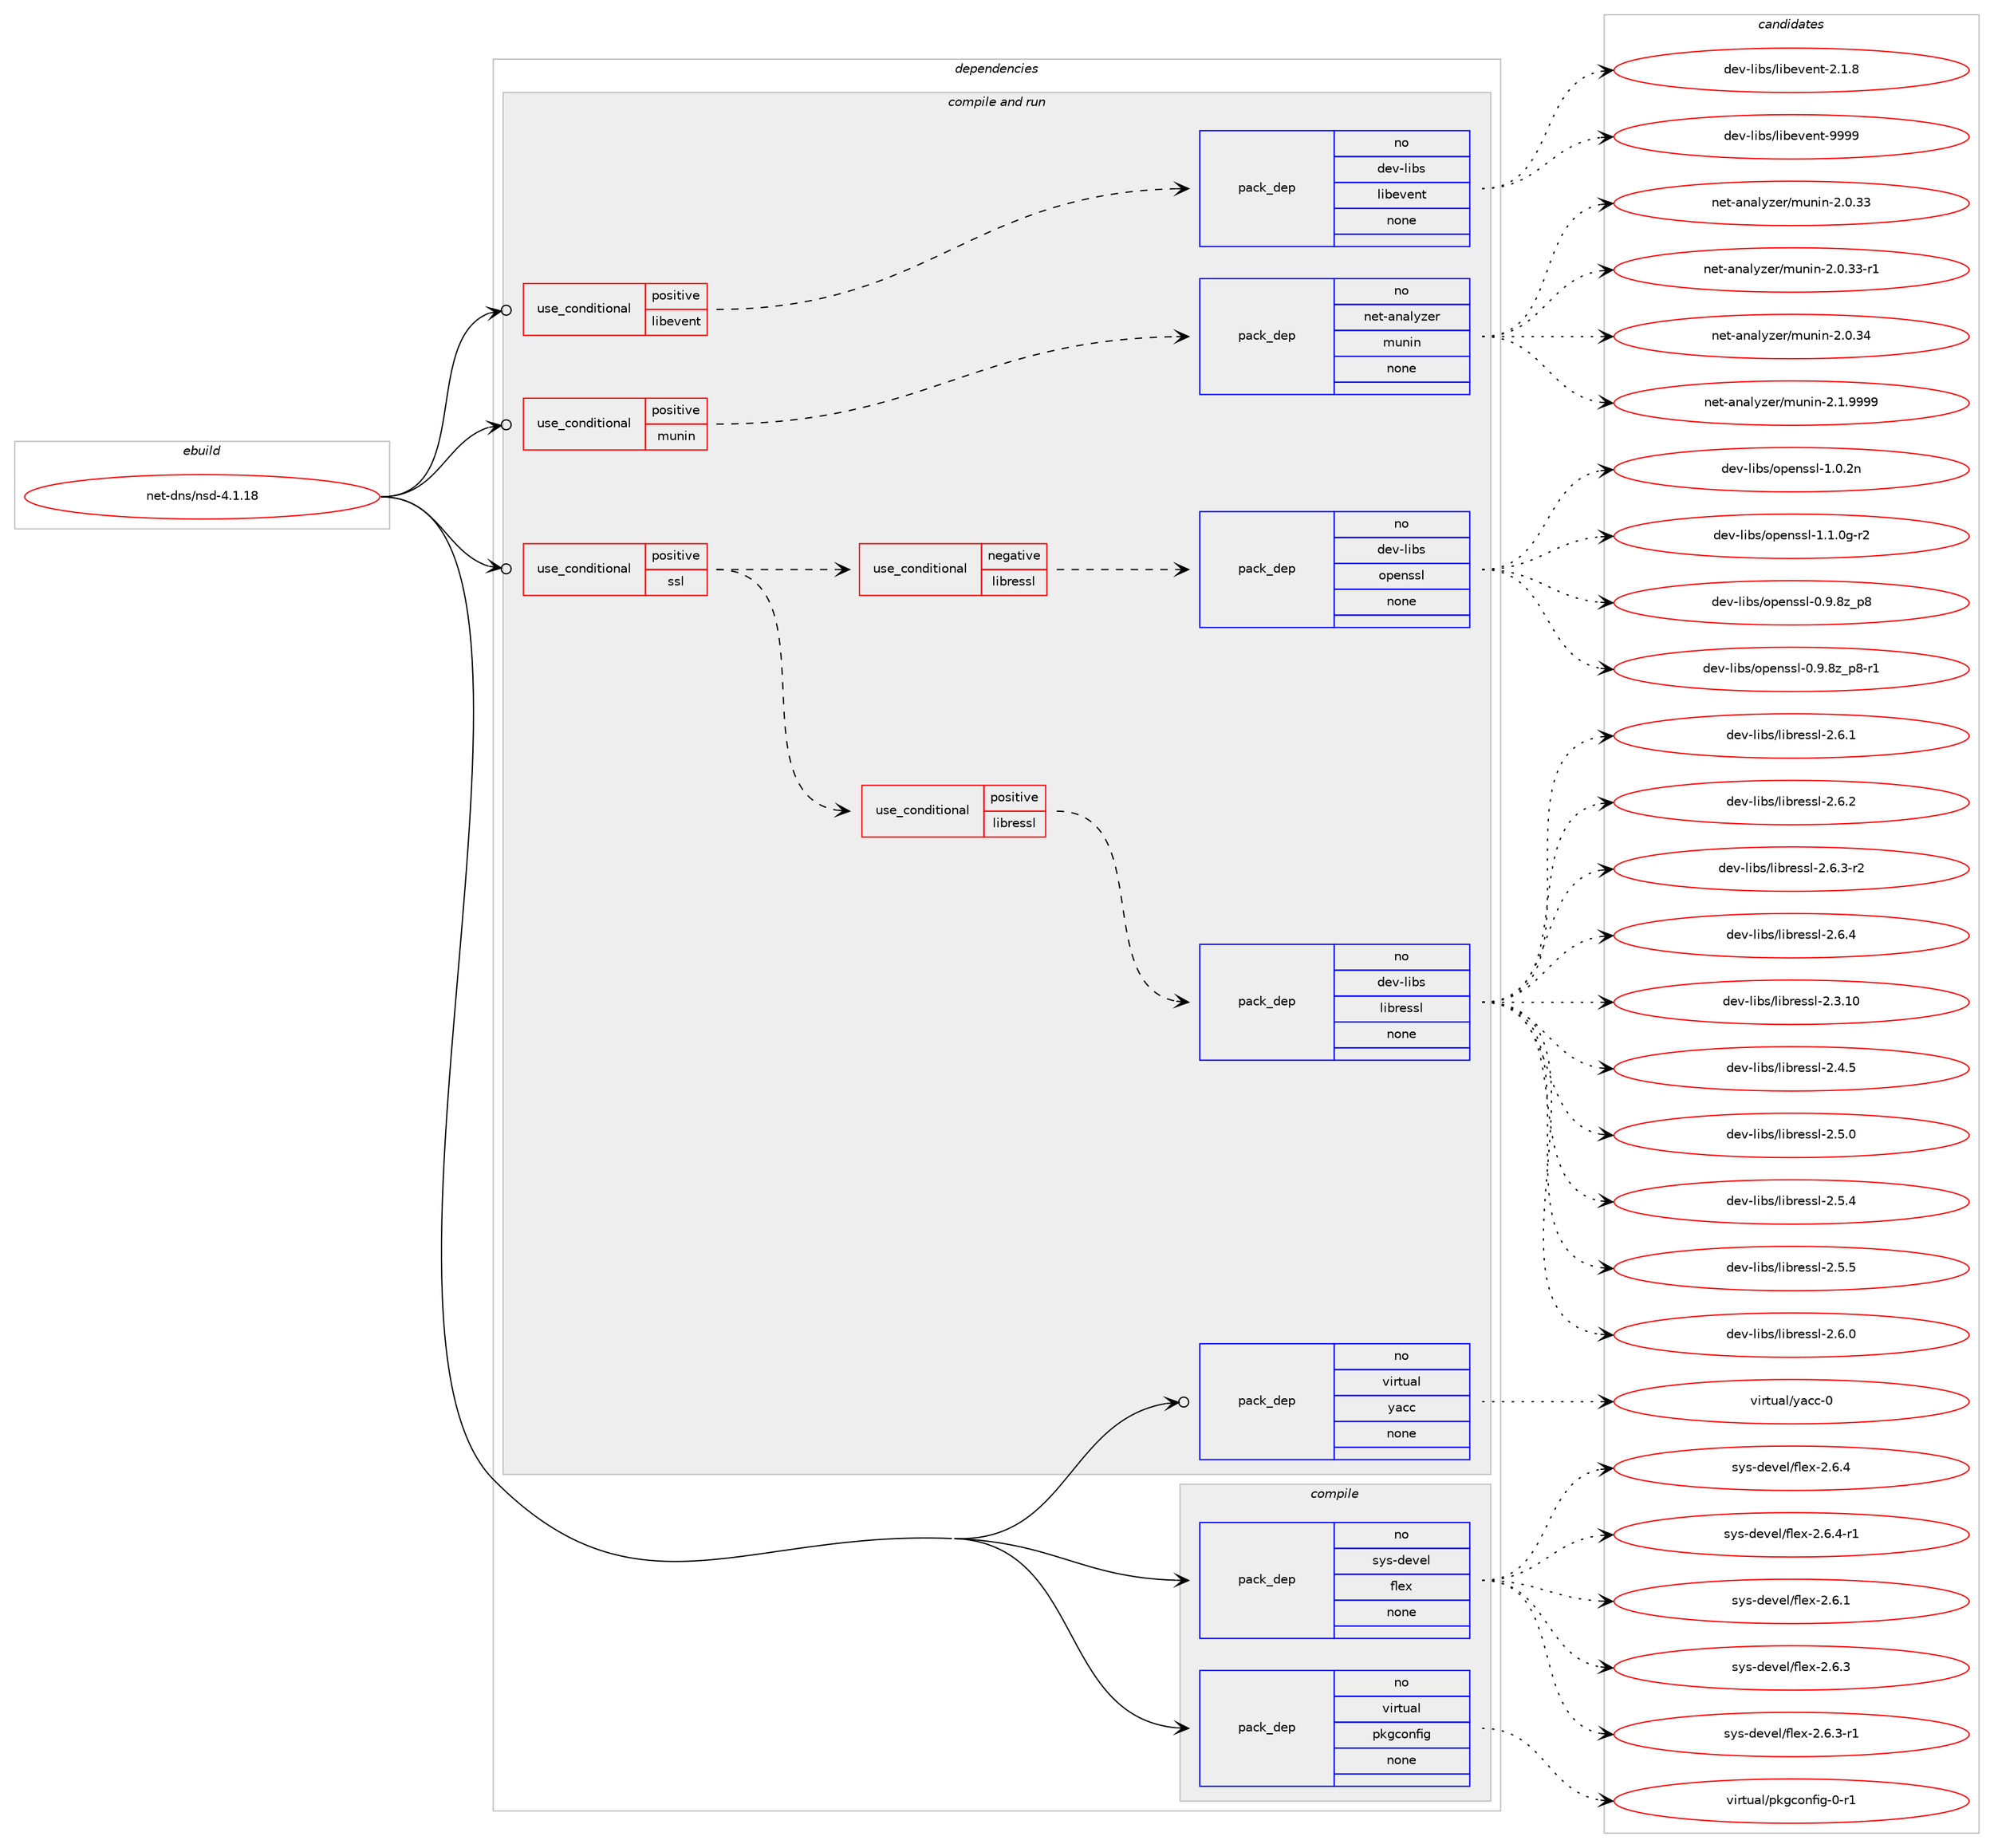 digraph prolog {

# *************
# Graph options
# *************

newrank=true;
concentrate=true;
compound=true;
graph [rankdir=LR,fontname=Helvetica,fontsize=10,ranksep=1.5];#, ranksep=2.5, nodesep=0.2];
edge  [arrowhead=vee];
node  [fontname=Helvetica,fontsize=10];

# **********
# The ebuild
# **********

subgraph cluster_leftcol {
color=gray;
rank=same;
label=<<i>ebuild</i>>;
id [label="net-dns/nsd-4.1.18", color=red, width=4, href="../net-dns/nsd-4.1.18.svg"];
}

# ****************
# The dependencies
# ****************

subgraph cluster_midcol {
color=gray;
label=<<i>dependencies</i>>;
subgraph cluster_compile {
fillcolor="#eeeeee";
style=filled;
label=<<i>compile</i>>;
subgraph pack141 {
dependency221 [label=<<TABLE BORDER="0" CELLBORDER="1" CELLSPACING="0" CELLPADDING="4" WIDTH="220"><TR><TD ROWSPAN="6" CELLPADDING="30">pack_dep</TD></TR><TR><TD WIDTH="110">no</TD></TR><TR><TD>sys-devel</TD></TR><TR><TD>flex</TD></TR><TR><TD>none</TD></TR><TR><TD></TD></TR></TABLE>>, shape=none, color=blue];
}
id:e -> dependency221:w [weight=20,style="solid",arrowhead="vee"];
subgraph pack142 {
dependency222 [label=<<TABLE BORDER="0" CELLBORDER="1" CELLSPACING="0" CELLPADDING="4" WIDTH="220"><TR><TD ROWSPAN="6" CELLPADDING="30">pack_dep</TD></TR><TR><TD WIDTH="110">no</TD></TR><TR><TD>virtual</TD></TR><TR><TD>pkgconfig</TD></TR><TR><TD>none</TD></TR><TR><TD></TD></TR></TABLE>>, shape=none, color=blue];
}
id:e -> dependency222:w [weight=20,style="solid",arrowhead="vee"];
}
subgraph cluster_compileandrun {
fillcolor="#eeeeee";
style=filled;
label=<<i>compile and run</i>>;
subgraph cond80 {
dependency223 [label=<<TABLE BORDER="0" CELLBORDER="1" CELLSPACING="0" CELLPADDING="4"><TR><TD ROWSPAN="3" CELLPADDING="10">use_conditional</TD></TR><TR><TD>positive</TD></TR><TR><TD>libevent</TD></TR></TABLE>>, shape=none, color=red];
subgraph pack143 {
dependency224 [label=<<TABLE BORDER="0" CELLBORDER="1" CELLSPACING="0" CELLPADDING="4" WIDTH="220"><TR><TD ROWSPAN="6" CELLPADDING="30">pack_dep</TD></TR><TR><TD WIDTH="110">no</TD></TR><TR><TD>dev-libs</TD></TR><TR><TD>libevent</TD></TR><TR><TD>none</TD></TR><TR><TD></TD></TR></TABLE>>, shape=none, color=blue];
}
dependency223:e -> dependency224:w [weight=20,style="dashed",arrowhead="vee"];
}
id:e -> dependency223:w [weight=20,style="solid",arrowhead="odotvee"];
subgraph cond81 {
dependency225 [label=<<TABLE BORDER="0" CELLBORDER="1" CELLSPACING="0" CELLPADDING="4"><TR><TD ROWSPAN="3" CELLPADDING="10">use_conditional</TD></TR><TR><TD>positive</TD></TR><TR><TD>munin</TD></TR></TABLE>>, shape=none, color=red];
subgraph pack144 {
dependency226 [label=<<TABLE BORDER="0" CELLBORDER="1" CELLSPACING="0" CELLPADDING="4" WIDTH="220"><TR><TD ROWSPAN="6" CELLPADDING="30">pack_dep</TD></TR><TR><TD WIDTH="110">no</TD></TR><TR><TD>net-analyzer</TD></TR><TR><TD>munin</TD></TR><TR><TD>none</TD></TR><TR><TD></TD></TR></TABLE>>, shape=none, color=blue];
}
dependency225:e -> dependency226:w [weight=20,style="dashed",arrowhead="vee"];
}
id:e -> dependency225:w [weight=20,style="solid",arrowhead="odotvee"];
subgraph cond82 {
dependency227 [label=<<TABLE BORDER="0" CELLBORDER="1" CELLSPACING="0" CELLPADDING="4"><TR><TD ROWSPAN="3" CELLPADDING="10">use_conditional</TD></TR><TR><TD>positive</TD></TR><TR><TD>ssl</TD></TR></TABLE>>, shape=none, color=red];
subgraph cond83 {
dependency228 [label=<<TABLE BORDER="0" CELLBORDER="1" CELLSPACING="0" CELLPADDING="4"><TR><TD ROWSPAN="3" CELLPADDING="10">use_conditional</TD></TR><TR><TD>negative</TD></TR><TR><TD>libressl</TD></TR></TABLE>>, shape=none, color=red];
subgraph pack145 {
dependency229 [label=<<TABLE BORDER="0" CELLBORDER="1" CELLSPACING="0" CELLPADDING="4" WIDTH="220"><TR><TD ROWSPAN="6" CELLPADDING="30">pack_dep</TD></TR><TR><TD WIDTH="110">no</TD></TR><TR><TD>dev-libs</TD></TR><TR><TD>openssl</TD></TR><TR><TD>none</TD></TR><TR><TD></TD></TR></TABLE>>, shape=none, color=blue];
}
dependency228:e -> dependency229:w [weight=20,style="dashed",arrowhead="vee"];
}
dependency227:e -> dependency228:w [weight=20,style="dashed",arrowhead="vee"];
subgraph cond84 {
dependency230 [label=<<TABLE BORDER="0" CELLBORDER="1" CELLSPACING="0" CELLPADDING="4"><TR><TD ROWSPAN="3" CELLPADDING="10">use_conditional</TD></TR><TR><TD>positive</TD></TR><TR><TD>libressl</TD></TR></TABLE>>, shape=none, color=red];
subgraph pack146 {
dependency231 [label=<<TABLE BORDER="0" CELLBORDER="1" CELLSPACING="0" CELLPADDING="4" WIDTH="220"><TR><TD ROWSPAN="6" CELLPADDING="30">pack_dep</TD></TR><TR><TD WIDTH="110">no</TD></TR><TR><TD>dev-libs</TD></TR><TR><TD>libressl</TD></TR><TR><TD>none</TD></TR><TR><TD></TD></TR></TABLE>>, shape=none, color=blue];
}
dependency230:e -> dependency231:w [weight=20,style="dashed",arrowhead="vee"];
}
dependency227:e -> dependency230:w [weight=20,style="dashed",arrowhead="vee"];
}
id:e -> dependency227:w [weight=20,style="solid",arrowhead="odotvee"];
subgraph pack147 {
dependency232 [label=<<TABLE BORDER="0" CELLBORDER="1" CELLSPACING="0" CELLPADDING="4" WIDTH="220"><TR><TD ROWSPAN="6" CELLPADDING="30">pack_dep</TD></TR><TR><TD WIDTH="110">no</TD></TR><TR><TD>virtual</TD></TR><TR><TD>yacc</TD></TR><TR><TD>none</TD></TR><TR><TD></TD></TR></TABLE>>, shape=none, color=blue];
}
id:e -> dependency232:w [weight=20,style="solid",arrowhead="odotvee"];
}
subgraph cluster_run {
fillcolor="#eeeeee";
style=filled;
label=<<i>run</i>>;
}
}

# **************
# The candidates
# **************

subgraph cluster_choices {
rank=same;
color=gray;
label=<<i>candidates</i>>;

subgraph choice141 {
color=black;
nodesep=1;
choice1151211154510010111810110847102108101120455046544649 [label="sys-devel/flex-2.6.1", color=red, width=4,href="../sys-devel/flex-2.6.1.svg"];
choice1151211154510010111810110847102108101120455046544651 [label="sys-devel/flex-2.6.3", color=red, width=4,href="../sys-devel/flex-2.6.3.svg"];
choice11512111545100101118101108471021081011204550465446514511449 [label="sys-devel/flex-2.6.3-r1", color=red, width=4,href="../sys-devel/flex-2.6.3-r1.svg"];
choice1151211154510010111810110847102108101120455046544652 [label="sys-devel/flex-2.6.4", color=red, width=4,href="../sys-devel/flex-2.6.4.svg"];
choice11512111545100101118101108471021081011204550465446524511449 [label="sys-devel/flex-2.6.4-r1", color=red, width=4,href="../sys-devel/flex-2.6.4-r1.svg"];
dependency221:e -> choice1151211154510010111810110847102108101120455046544649:w [style=dotted,weight="100"];
dependency221:e -> choice1151211154510010111810110847102108101120455046544651:w [style=dotted,weight="100"];
dependency221:e -> choice11512111545100101118101108471021081011204550465446514511449:w [style=dotted,weight="100"];
dependency221:e -> choice1151211154510010111810110847102108101120455046544652:w [style=dotted,weight="100"];
dependency221:e -> choice11512111545100101118101108471021081011204550465446524511449:w [style=dotted,weight="100"];
}
subgraph choice142 {
color=black;
nodesep=1;
choice11810511411611797108471121071039911111010210510345484511449 [label="virtual/pkgconfig-0-r1", color=red, width=4,href="../virtual/pkgconfig-0-r1.svg"];
dependency222:e -> choice11810511411611797108471121071039911111010210510345484511449:w [style=dotted,weight="100"];
}
subgraph choice143 {
color=black;
nodesep=1;
choice10010111845108105981154710810598101118101110116455046494656 [label="dev-libs/libevent-2.1.8", color=red, width=4,href="../dev-libs/libevent-2.1.8.svg"];
choice100101118451081059811547108105981011181011101164557575757 [label="dev-libs/libevent-9999", color=red, width=4,href="../dev-libs/libevent-9999.svg"];
dependency224:e -> choice10010111845108105981154710810598101118101110116455046494656:w [style=dotted,weight="100"];
dependency224:e -> choice100101118451081059811547108105981011181011101164557575757:w [style=dotted,weight="100"];
}
subgraph choice144 {
color=black;
nodesep=1;
choice1101011164597110971081211221011144710911711010511045504648465151 [label="net-analyzer/munin-2.0.33", color=red, width=4,href="../net-analyzer/munin-2.0.33.svg"];
choice11010111645971109710812112210111447109117110105110455046484651514511449 [label="net-analyzer/munin-2.0.33-r1", color=red, width=4,href="../net-analyzer/munin-2.0.33-r1.svg"];
choice1101011164597110971081211221011144710911711010511045504648465152 [label="net-analyzer/munin-2.0.34", color=red, width=4,href="../net-analyzer/munin-2.0.34.svg"];
choice11010111645971109710812112210111447109117110105110455046494657575757 [label="net-analyzer/munin-2.1.9999", color=red, width=4,href="../net-analyzer/munin-2.1.9999.svg"];
dependency226:e -> choice1101011164597110971081211221011144710911711010511045504648465151:w [style=dotted,weight="100"];
dependency226:e -> choice11010111645971109710812112210111447109117110105110455046484651514511449:w [style=dotted,weight="100"];
dependency226:e -> choice1101011164597110971081211221011144710911711010511045504648465152:w [style=dotted,weight="100"];
dependency226:e -> choice11010111645971109710812112210111447109117110105110455046494657575757:w [style=dotted,weight="100"];
}
subgraph choice145 {
color=black;
nodesep=1;
choice1001011184510810598115471111121011101151151084548465746561229511256 [label="dev-libs/openssl-0.9.8z_p8", color=red, width=4,href="../dev-libs/openssl-0.9.8z_p8.svg"];
choice10010111845108105981154711111210111011511510845484657465612295112564511449 [label="dev-libs/openssl-0.9.8z_p8-r1", color=red, width=4,href="../dev-libs/openssl-0.9.8z_p8-r1.svg"];
choice100101118451081059811547111112101110115115108454946484650110 [label="dev-libs/openssl-1.0.2n", color=red, width=4,href="../dev-libs/openssl-1.0.2n.svg"];
choice1001011184510810598115471111121011101151151084549464946481034511450 [label="dev-libs/openssl-1.1.0g-r2", color=red, width=4,href="../dev-libs/openssl-1.1.0g-r2.svg"];
dependency229:e -> choice1001011184510810598115471111121011101151151084548465746561229511256:w [style=dotted,weight="100"];
dependency229:e -> choice10010111845108105981154711111210111011511510845484657465612295112564511449:w [style=dotted,weight="100"];
dependency229:e -> choice100101118451081059811547111112101110115115108454946484650110:w [style=dotted,weight="100"];
dependency229:e -> choice1001011184510810598115471111121011101151151084549464946481034511450:w [style=dotted,weight="100"];
}
subgraph choice146 {
color=black;
nodesep=1;
choice1001011184510810598115471081059811410111511510845504651464948 [label="dev-libs/libressl-2.3.10", color=red, width=4,href="../dev-libs/libressl-2.3.10.svg"];
choice10010111845108105981154710810598114101115115108455046524653 [label="dev-libs/libressl-2.4.5", color=red, width=4,href="../dev-libs/libressl-2.4.5.svg"];
choice10010111845108105981154710810598114101115115108455046534648 [label="dev-libs/libressl-2.5.0", color=red, width=4,href="../dev-libs/libressl-2.5.0.svg"];
choice10010111845108105981154710810598114101115115108455046534652 [label="dev-libs/libressl-2.5.4", color=red, width=4,href="../dev-libs/libressl-2.5.4.svg"];
choice10010111845108105981154710810598114101115115108455046534653 [label="dev-libs/libressl-2.5.5", color=red, width=4,href="../dev-libs/libressl-2.5.5.svg"];
choice10010111845108105981154710810598114101115115108455046544648 [label="dev-libs/libressl-2.6.0", color=red, width=4,href="../dev-libs/libressl-2.6.0.svg"];
choice10010111845108105981154710810598114101115115108455046544649 [label="dev-libs/libressl-2.6.1", color=red, width=4,href="../dev-libs/libressl-2.6.1.svg"];
choice10010111845108105981154710810598114101115115108455046544650 [label="dev-libs/libressl-2.6.2", color=red, width=4,href="../dev-libs/libressl-2.6.2.svg"];
choice100101118451081059811547108105981141011151151084550465446514511450 [label="dev-libs/libressl-2.6.3-r2", color=red, width=4,href="../dev-libs/libressl-2.6.3-r2.svg"];
choice10010111845108105981154710810598114101115115108455046544652 [label="dev-libs/libressl-2.6.4", color=red, width=4,href="../dev-libs/libressl-2.6.4.svg"];
dependency231:e -> choice1001011184510810598115471081059811410111511510845504651464948:w [style=dotted,weight="100"];
dependency231:e -> choice10010111845108105981154710810598114101115115108455046524653:w [style=dotted,weight="100"];
dependency231:e -> choice10010111845108105981154710810598114101115115108455046534648:w [style=dotted,weight="100"];
dependency231:e -> choice10010111845108105981154710810598114101115115108455046534652:w [style=dotted,weight="100"];
dependency231:e -> choice10010111845108105981154710810598114101115115108455046534653:w [style=dotted,weight="100"];
dependency231:e -> choice10010111845108105981154710810598114101115115108455046544648:w [style=dotted,weight="100"];
dependency231:e -> choice10010111845108105981154710810598114101115115108455046544649:w [style=dotted,weight="100"];
dependency231:e -> choice10010111845108105981154710810598114101115115108455046544650:w [style=dotted,weight="100"];
dependency231:e -> choice100101118451081059811547108105981141011151151084550465446514511450:w [style=dotted,weight="100"];
dependency231:e -> choice10010111845108105981154710810598114101115115108455046544652:w [style=dotted,weight="100"];
}
subgraph choice147 {
color=black;
nodesep=1;
choice11810511411611797108471219799994548 [label="virtual/yacc-0", color=red, width=4,href="../virtual/yacc-0.svg"];
dependency232:e -> choice11810511411611797108471219799994548:w [style=dotted,weight="100"];
}
}

}
